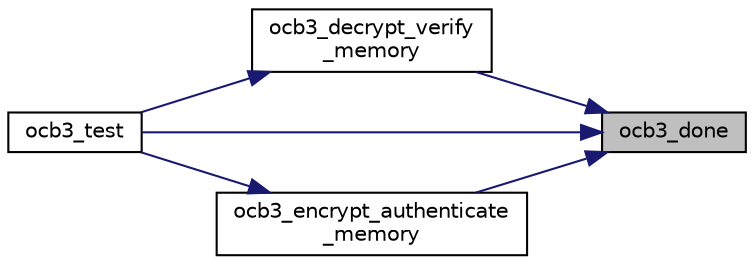 digraph "ocb3_done"
{
 // LATEX_PDF_SIZE
  edge [fontname="Helvetica",fontsize="10",labelfontname="Helvetica",labelfontsize="10"];
  node [fontname="Helvetica",fontsize="10",shape=record];
  rankdir="RL";
  Node4 [label="ocb3_done",height=0.2,width=0.4,color="black", fillcolor="grey75", style="filled", fontcolor="black",tooltip="Finish OCB processing and compute the tag."];
  Node4 -> Node5 [dir="back",color="midnightblue",fontsize="10",style="solid"];
  Node5 [label="ocb3_decrypt_verify\l_memory",height=0.2,width=0.4,color="black", fillcolor="white", style="filled",URL="$ocb3__decrypt__verify__memory_8c.html#aaa794cde472d6ae35c5d0cf68842860d",tooltip="Decrypt and compare the tag with OCB."];
  Node5 -> Node6 [dir="back",color="midnightblue",fontsize="10",style="solid"];
  Node6 [label="ocb3_test",height=0.2,width=0.4,color="black", fillcolor="white", style="filled",URL="$ocb3__test_8c.html#afafd01785264b534d0ef8efb9fe530ef",tooltip="Test the OCB protocol."];
  Node4 -> Node7 [dir="back",color="midnightblue",fontsize="10",style="solid"];
  Node7 [label="ocb3_encrypt_authenticate\l_memory",height=0.2,width=0.4,color="black", fillcolor="white", style="filled",URL="$ocb3__encrypt__authenticate__memory_8c.html#a4f2509ac5594dc6dcead8ac840a30b91",tooltip="Encrypt and generate an authentication code for a buffer of memory."];
  Node7 -> Node6 [dir="back",color="midnightblue",fontsize="10",style="solid"];
  Node4 -> Node6 [dir="back",color="midnightblue",fontsize="10",style="solid"];
}
